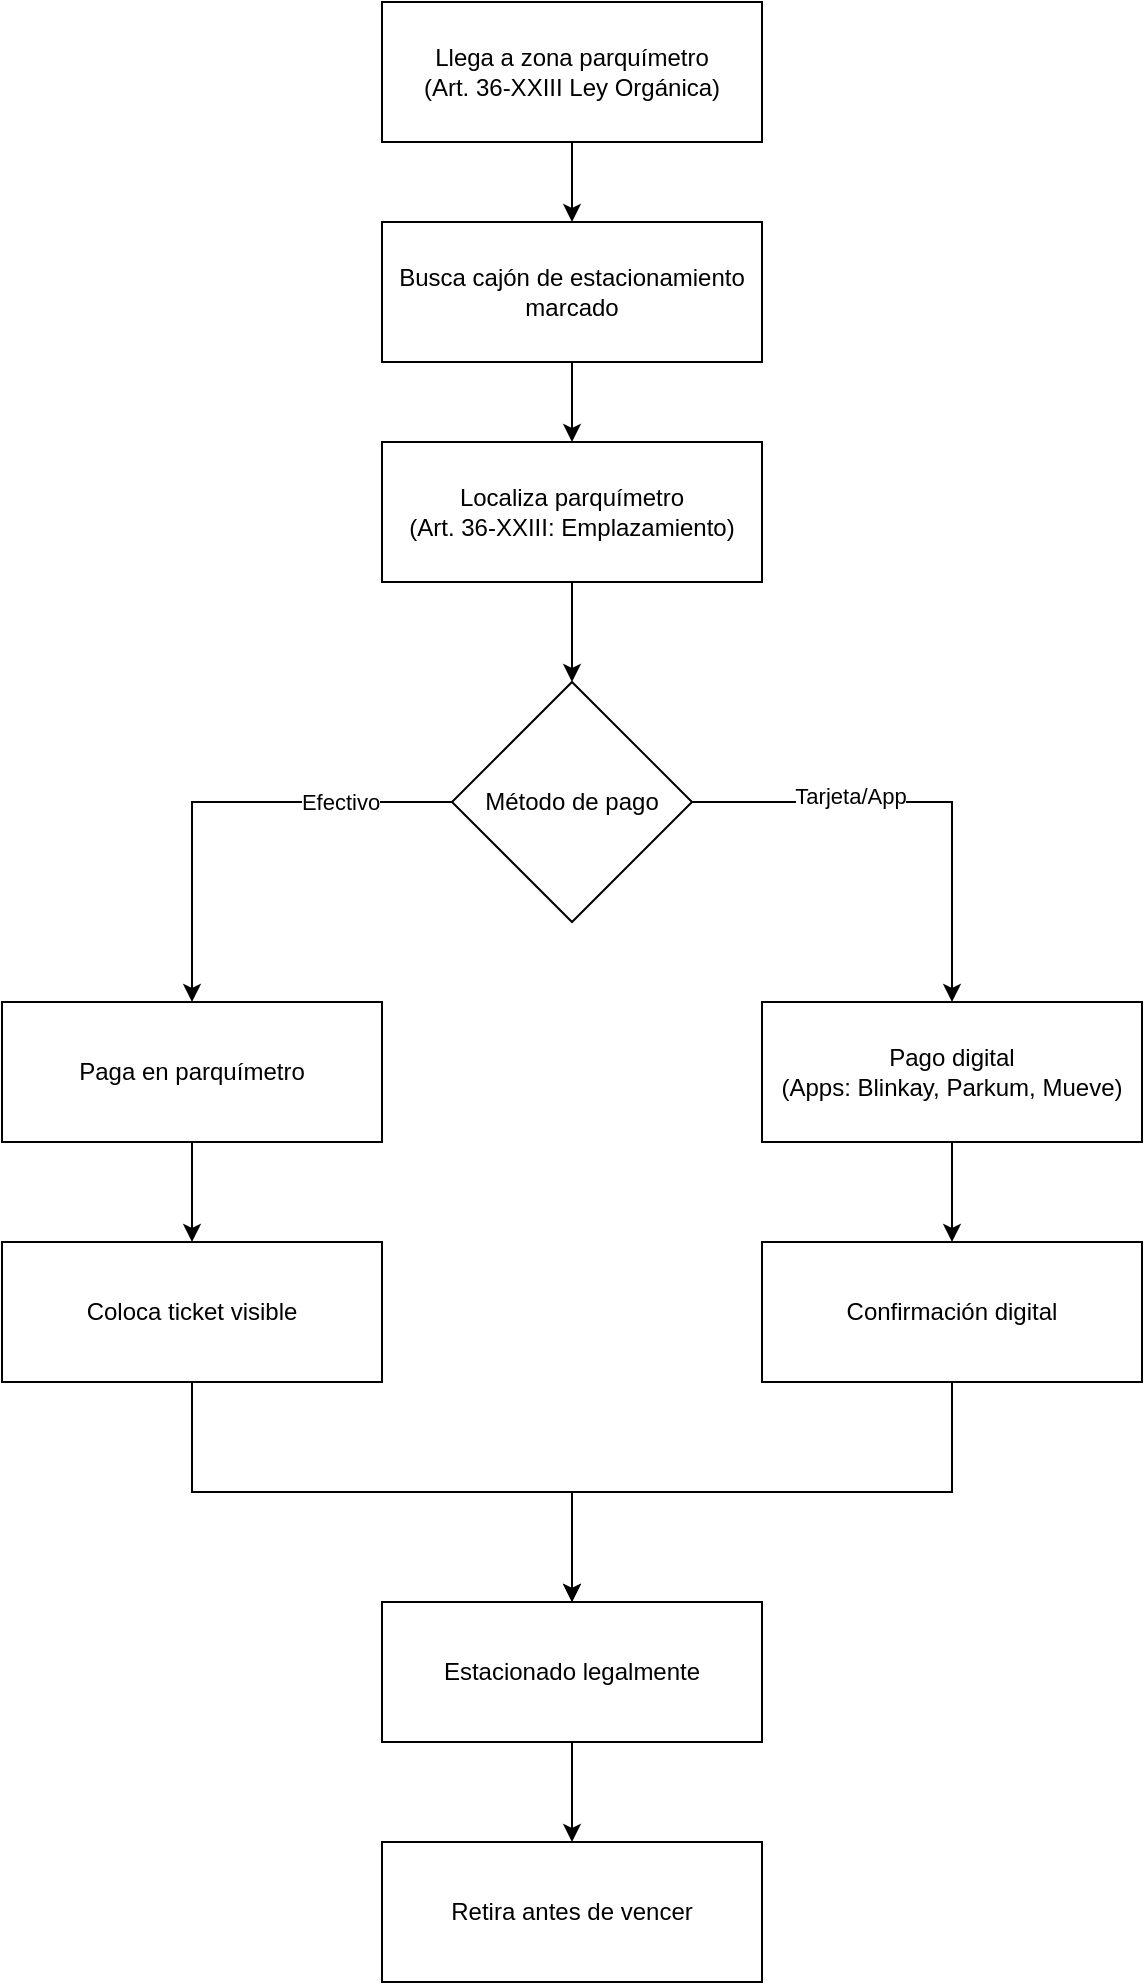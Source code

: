 <mxfile version="28.2.4">
  <diagram name="Página-1" id="UT_l-iig5S8QLGLf5QIV">
    <mxGraphModel grid="1" page="1" gridSize="10" guides="1" tooltips="1" connect="1" arrows="1" fold="1" pageScale="1" pageWidth="827" pageHeight="1169" math="0" shadow="0">
      <root>
        <mxCell id="0" />
        <mxCell id="1" parent="0" />
        <mxCell id="q0xP-dhxm_bbYpdLQjSK-3" style="edgeStyle=orthogonalEdgeStyle;rounded=0;orthogonalLoop=1;jettySize=auto;html=1;exitX=0.5;exitY=1;exitDx=0;exitDy=0;entryX=0.5;entryY=0;entryDx=0;entryDy=0;" edge="1" parent="1" source="q0xP-dhxm_bbYpdLQjSK-1" target="q0xP-dhxm_bbYpdLQjSK-2">
          <mxGeometry relative="1" as="geometry" />
        </mxCell>
        <mxCell id="q0xP-dhxm_bbYpdLQjSK-1" value="Llega a zona parquímetro&lt;br&gt;(Art. 36-XXIII Ley Orgánica)" style="rounded=0;whiteSpace=wrap;html=1;" vertex="1" parent="1">
          <mxGeometry x="300" y="110" width="190" height="70" as="geometry" />
        </mxCell>
        <mxCell id="q0xP-dhxm_bbYpdLQjSK-5" style="edgeStyle=orthogonalEdgeStyle;rounded=0;orthogonalLoop=1;jettySize=auto;html=1;exitX=0.5;exitY=1;exitDx=0;exitDy=0;entryX=0.5;entryY=0;entryDx=0;entryDy=0;" edge="1" parent="1" source="q0xP-dhxm_bbYpdLQjSK-2" target="q0xP-dhxm_bbYpdLQjSK-4">
          <mxGeometry relative="1" as="geometry" />
        </mxCell>
        <mxCell id="q0xP-dhxm_bbYpdLQjSK-2" value="Busca cajón de estacionamiento marcado" style="rounded=0;whiteSpace=wrap;html=1;" vertex="1" parent="1">
          <mxGeometry x="300" y="220" width="190" height="70" as="geometry" />
        </mxCell>
        <mxCell id="q0xP-dhxm_bbYpdLQjSK-7" style="edgeStyle=orthogonalEdgeStyle;rounded=0;orthogonalLoop=1;jettySize=auto;html=1;exitX=0.5;exitY=1;exitDx=0;exitDy=0;entryX=0.5;entryY=0;entryDx=0;entryDy=0;" edge="1" parent="1" source="q0xP-dhxm_bbYpdLQjSK-4" target="q0xP-dhxm_bbYpdLQjSK-6">
          <mxGeometry relative="1" as="geometry" />
        </mxCell>
        <mxCell id="q0xP-dhxm_bbYpdLQjSK-4" value="Localiza parquímetro&lt;br&gt;(Art. 36-XXIII: Emplazamiento)" style="rounded=0;whiteSpace=wrap;html=1;" vertex="1" parent="1">
          <mxGeometry x="300" y="330" width="190" height="70" as="geometry" />
        </mxCell>
        <mxCell id="q0xP-dhxm_bbYpdLQjSK-11" style="edgeStyle=orthogonalEdgeStyle;rounded=0;orthogonalLoop=1;jettySize=auto;html=1;exitX=0;exitY=0.5;exitDx=0;exitDy=0;entryX=0.5;entryY=0;entryDx=0;entryDy=0;" edge="1" parent="1" source="q0xP-dhxm_bbYpdLQjSK-6" target="q0xP-dhxm_bbYpdLQjSK-9">
          <mxGeometry relative="1" as="geometry" />
        </mxCell>
        <mxCell id="q0xP-dhxm_bbYpdLQjSK-13" value="Efectivo" style="edgeLabel;html=1;align=center;verticalAlign=middle;resizable=0;points=[];" connectable="0" vertex="1" parent="q0xP-dhxm_bbYpdLQjSK-11">
          <mxGeometry x="-0.513" relative="1" as="geometry">
            <mxPoint as="offset" />
          </mxGeometry>
        </mxCell>
        <mxCell id="q0xP-dhxm_bbYpdLQjSK-12" style="edgeStyle=orthogonalEdgeStyle;rounded=0;orthogonalLoop=1;jettySize=auto;html=1;exitX=1;exitY=0.5;exitDx=0;exitDy=0;entryX=0.5;entryY=0;entryDx=0;entryDy=0;" edge="1" parent="1" source="q0xP-dhxm_bbYpdLQjSK-6" target="q0xP-dhxm_bbYpdLQjSK-10">
          <mxGeometry relative="1" as="geometry" />
        </mxCell>
        <mxCell id="q0xP-dhxm_bbYpdLQjSK-14" value="Tarjeta/App" style="edgeLabel;html=1;align=center;verticalAlign=middle;resizable=0;points=[];" connectable="0" vertex="1" parent="q0xP-dhxm_bbYpdLQjSK-12">
          <mxGeometry x="-0.313" y="3" relative="1" as="geometry">
            <mxPoint as="offset" />
          </mxGeometry>
        </mxCell>
        <mxCell id="q0xP-dhxm_bbYpdLQjSK-6" value="Método de pago" style="rhombus;whiteSpace=wrap;html=1;" vertex="1" parent="1">
          <mxGeometry x="335" y="450" width="120" height="120" as="geometry" />
        </mxCell>
        <mxCell id="q0xP-dhxm_bbYpdLQjSK-18" style="edgeStyle=orthogonalEdgeStyle;rounded=0;orthogonalLoop=1;jettySize=auto;html=1;exitX=0.5;exitY=1;exitDx=0;exitDy=0;entryX=0.5;entryY=0;entryDx=0;entryDy=0;" edge="1" parent="1" source="q0xP-dhxm_bbYpdLQjSK-9" target="q0xP-dhxm_bbYpdLQjSK-15">
          <mxGeometry relative="1" as="geometry" />
        </mxCell>
        <mxCell id="q0xP-dhxm_bbYpdLQjSK-9" value="Paga en parquímetro" style="rounded=0;whiteSpace=wrap;html=1;" vertex="1" parent="1">
          <mxGeometry x="110" y="610" width="190" height="70" as="geometry" />
        </mxCell>
        <mxCell id="q0xP-dhxm_bbYpdLQjSK-17" style="edgeStyle=orthogonalEdgeStyle;rounded=0;orthogonalLoop=1;jettySize=auto;html=1;exitX=0.5;exitY=1;exitDx=0;exitDy=0;entryX=0.5;entryY=0;entryDx=0;entryDy=0;" edge="1" parent="1" source="q0xP-dhxm_bbYpdLQjSK-10" target="q0xP-dhxm_bbYpdLQjSK-16">
          <mxGeometry relative="1" as="geometry" />
        </mxCell>
        <mxCell id="q0xP-dhxm_bbYpdLQjSK-10" value="Pago digital&lt;br&gt;(Apps: Blinkay, Parkum, Mueve)" style="rounded=0;whiteSpace=wrap;html=1;" vertex="1" parent="1">
          <mxGeometry x="490" y="610" width="190" height="70" as="geometry" />
        </mxCell>
        <mxCell id="q0xP-dhxm_bbYpdLQjSK-20" style="edgeStyle=orthogonalEdgeStyle;rounded=0;orthogonalLoop=1;jettySize=auto;html=1;exitX=0.5;exitY=1;exitDx=0;exitDy=0;entryX=0.5;entryY=0;entryDx=0;entryDy=0;" edge="1" parent="1" source="q0xP-dhxm_bbYpdLQjSK-15" target="q0xP-dhxm_bbYpdLQjSK-19">
          <mxGeometry relative="1" as="geometry" />
        </mxCell>
        <mxCell id="q0xP-dhxm_bbYpdLQjSK-15" value="Coloca ticket visible" style="rounded=0;whiteSpace=wrap;html=1;" vertex="1" parent="1">
          <mxGeometry x="110" y="730" width="190" height="70" as="geometry" />
        </mxCell>
        <mxCell id="q0xP-dhxm_bbYpdLQjSK-21" style="edgeStyle=orthogonalEdgeStyle;rounded=0;orthogonalLoop=1;jettySize=auto;html=1;exitX=0.5;exitY=1;exitDx=0;exitDy=0;" edge="1" parent="1" source="q0xP-dhxm_bbYpdLQjSK-16" target="q0xP-dhxm_bbYpdLQjSK-19">
          <mxGeometry relative="1" as="geometry" />
        </mxCell>
        <mxCell id="q0xP-dhxm_bbYpdLQjSK-16" value="Confirmación digital" style="rounded=0;whiteSpace=wrap;html=1;" vertex="1" parent="1">
          <mxGeometry x="490" y="730" width="190" height="70" as="geometry" />
        </mxCell>
        <mxCell id="q0xP-dhxm_bbYpdLQjSK-23" style="edgeStyle=orthogonalEdgeStyle;rounded=0;orthogonalLoop=1;jettySize=auto;html=1;exitX=0.5;exitY=1;exitDx=0;exitDy=0;entryX=0.5;entryY=0;entryDx=0;entryDy=0;" edge="1" parent="1" source="q0xP-dhxm_bbYpdLQjSK-19" target="q0xP-dhxm_bbYpdLQjSK-22">
          <mxGeometry relative="1" as="geometry" />
        </mxCell>
        <mxCell id="q0xP-dhxm_bbYpdLQjSK-19" value="Estacionado legalmente" style="rounded=0;whiteSpace=wrap;html=1;" vertex="1" parent="1">
          <mxGeometry x="300" y="910" width="190" height="70" as="geometry" />
        </mxCell>
        <mxCell id="q0xP-dhxm_bbYpdLQjSK-22" value="Retira antes de vencer" style="rounded=0;whiteSpace=wrap;html=1;" vertex="1" parent="1">
          <mxGeometry x="300" y="1030" width="190" height="70" as="geometry" />
        </mxCell>
      </root>
    </mxGraphModel>
  </diagram>
</mxfile>
